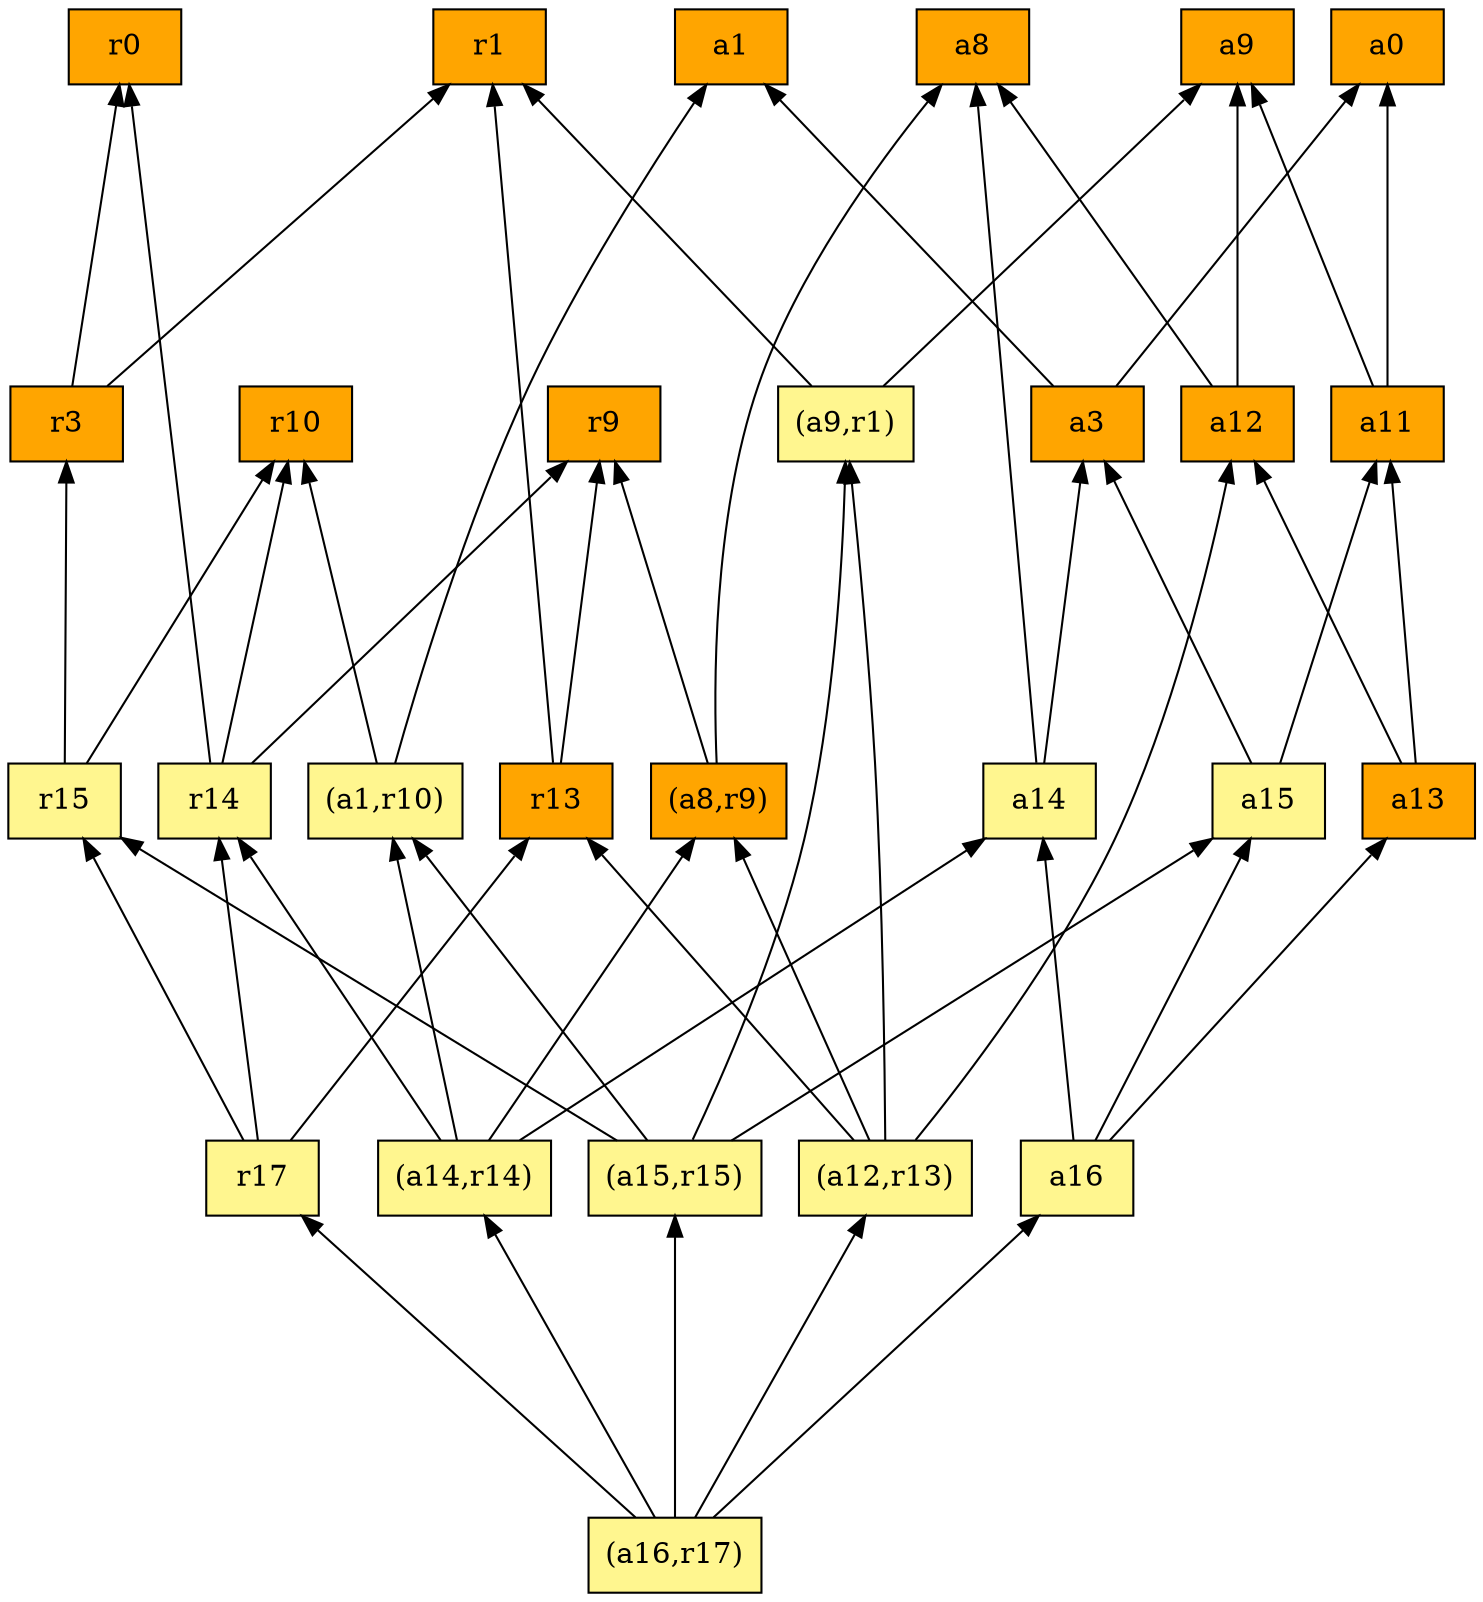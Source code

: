 digraph G {
rankdir=BT;ranksep="2.0";
"a13" [shape=record,fillcolor=orange,style=filled,label="{a13}"];
"(a14,r14)" [shape=record,fillcolor=khaki1,style=filled,label="{(a14,r14)}"];
"r17" [shape=record,fillcolor=khaki1,style=filled,label="{r17}"];
"a8" [shape=record,fillcolor=orange,style=filled,label="{a8}"];
"(a8,r9)" [shape=record,fillcolor=orange,style=filled,label="{(a8,r9)}"];
"a14" [shape=record,fillcolor=khaki1,style=filled,label="{a14}"];
"a3" [shape=record,fillcolor=orange,style=filled,label="{a3}"];
"r14" [shape=record,fillcolor=khaki1,style=filled,label="{r14}"];
"r13" [shape=record,fillcolor=orange,style=filled,label="{r13}"];
"r15" [shape=record,fillcolor=khaki1,style=filled,label="{r15}"];
"(a15,r15)" [shape=record,fillcolor=khaki1,style=filled,label="{(a15,r15)}"];
"r9" [shape=record,fillcolor=orange,style=filled,label="{r9}"];
"a11" [shape=record,fillcolor=orange,style=filled,label="{a11}"];
"(a12,r13)" [shape=record,fillcolor=khaki1,style=filled,label="{(a12,r13)}"];
"a1" [shape=record,fillcolor=orange,style=filled,label="{a1}"];
"r3" [shape=record,fillcolor=orange,style=filled,label="{r3}"];
"a16" [shape=record,fillcolor=khaki1,style=filled,label="{a16}"];
"(a9,r1)" [shape=record,fillcolor=khaki1,style=filled,label="{(a9,r1)}"];
"a15" [shape=record,fillcolor=khaki1,style=filled,label="{a15}"];
"a9" [shape=record,fillcolor=orange,style=filled,label="{a9}"];
"(a1,r10)" [shape=record,fillcolor=khaki1,style=filled,label="{(a1,r10)}"];
"(a16,r17)" [shape=record,fillcolor=khaki1,style=filled,label="{(a16,r17)}"];
"r1" [shape=record,fillcolor=orange,style=filled,label="{r1}"];
"r0" [shape=record,fillcolor=orange,style=filled,label="{r0}"];
"a0" [shape=record,fillcolor=orange,style=filled,label="{a0}"];
"a12" [shape=record,fillcolor=orange,style=filled,label="{a12}"];
"r10" [shape=record,fillcolor=orange,style=filled,label="{r10}"];
"a13" -> "a11"
"a13" -> "a12"
"(a14,r14)" -> "a14"
"(a14,r14)" -> "(a1,r10)"
"(a14,r14)" -> "r14"
"(a14,r14)" -> "(a8,r9)"
"r17" -> "r14"
"r17" -> "r13"
"r17" -> "r15"
"(a8,r9)" -> "r9"
"(a8,r9)" -> "a8"
"a14" -> "a8"
"a14" -> "a3"
"a3" -> "a1"
"a3" -> "a0"
"r14" -> "r9"
"r14" -> "r0"
"r14" -> "r10"
"r13" -> "r9"
"r13" -> "r1"
"r15" -> "r3"
"r15" -> "r10"
"(a15,r15)" -> "(a1,r10)"
"(a15,r15)" -> "r15"
"(a15,r15)" -> "(a9,r1)"
"(a15,r15)" -> "a15"
"a11" -> "a0"
"a11" -> "a9"
"(a12,r13)" -> "a12"
"(a12,r13)" -> "(a8,r9)"
"(a12,r13)" -> "(a9,r1)"
"(a12,r13)" -> "r13"
"r3" -> "r1"
"r3" -> "r0"
"a16" -> "a13"
"a16" -> "a14"
"a16" -> "a15"
"(a9,r1)" -> "r1"
"(a9,r1)" -> "a9"
"a15" -> "a11"
"a15" -> "a3"
"(a1,r10)" -> "a1"
"(a1,r10)" -> "r10"
"(a16,r17)" -> "(a12,r13)"
"(a16,r17)" -> "r17"
"(a16,r17)" -> "(a14,r14)"
"(a16,r17)" -> "(a15,r15)"
"(a16,r17)" -> "a16"
"a12" -> "a8"
"a12" -> "a9"
}